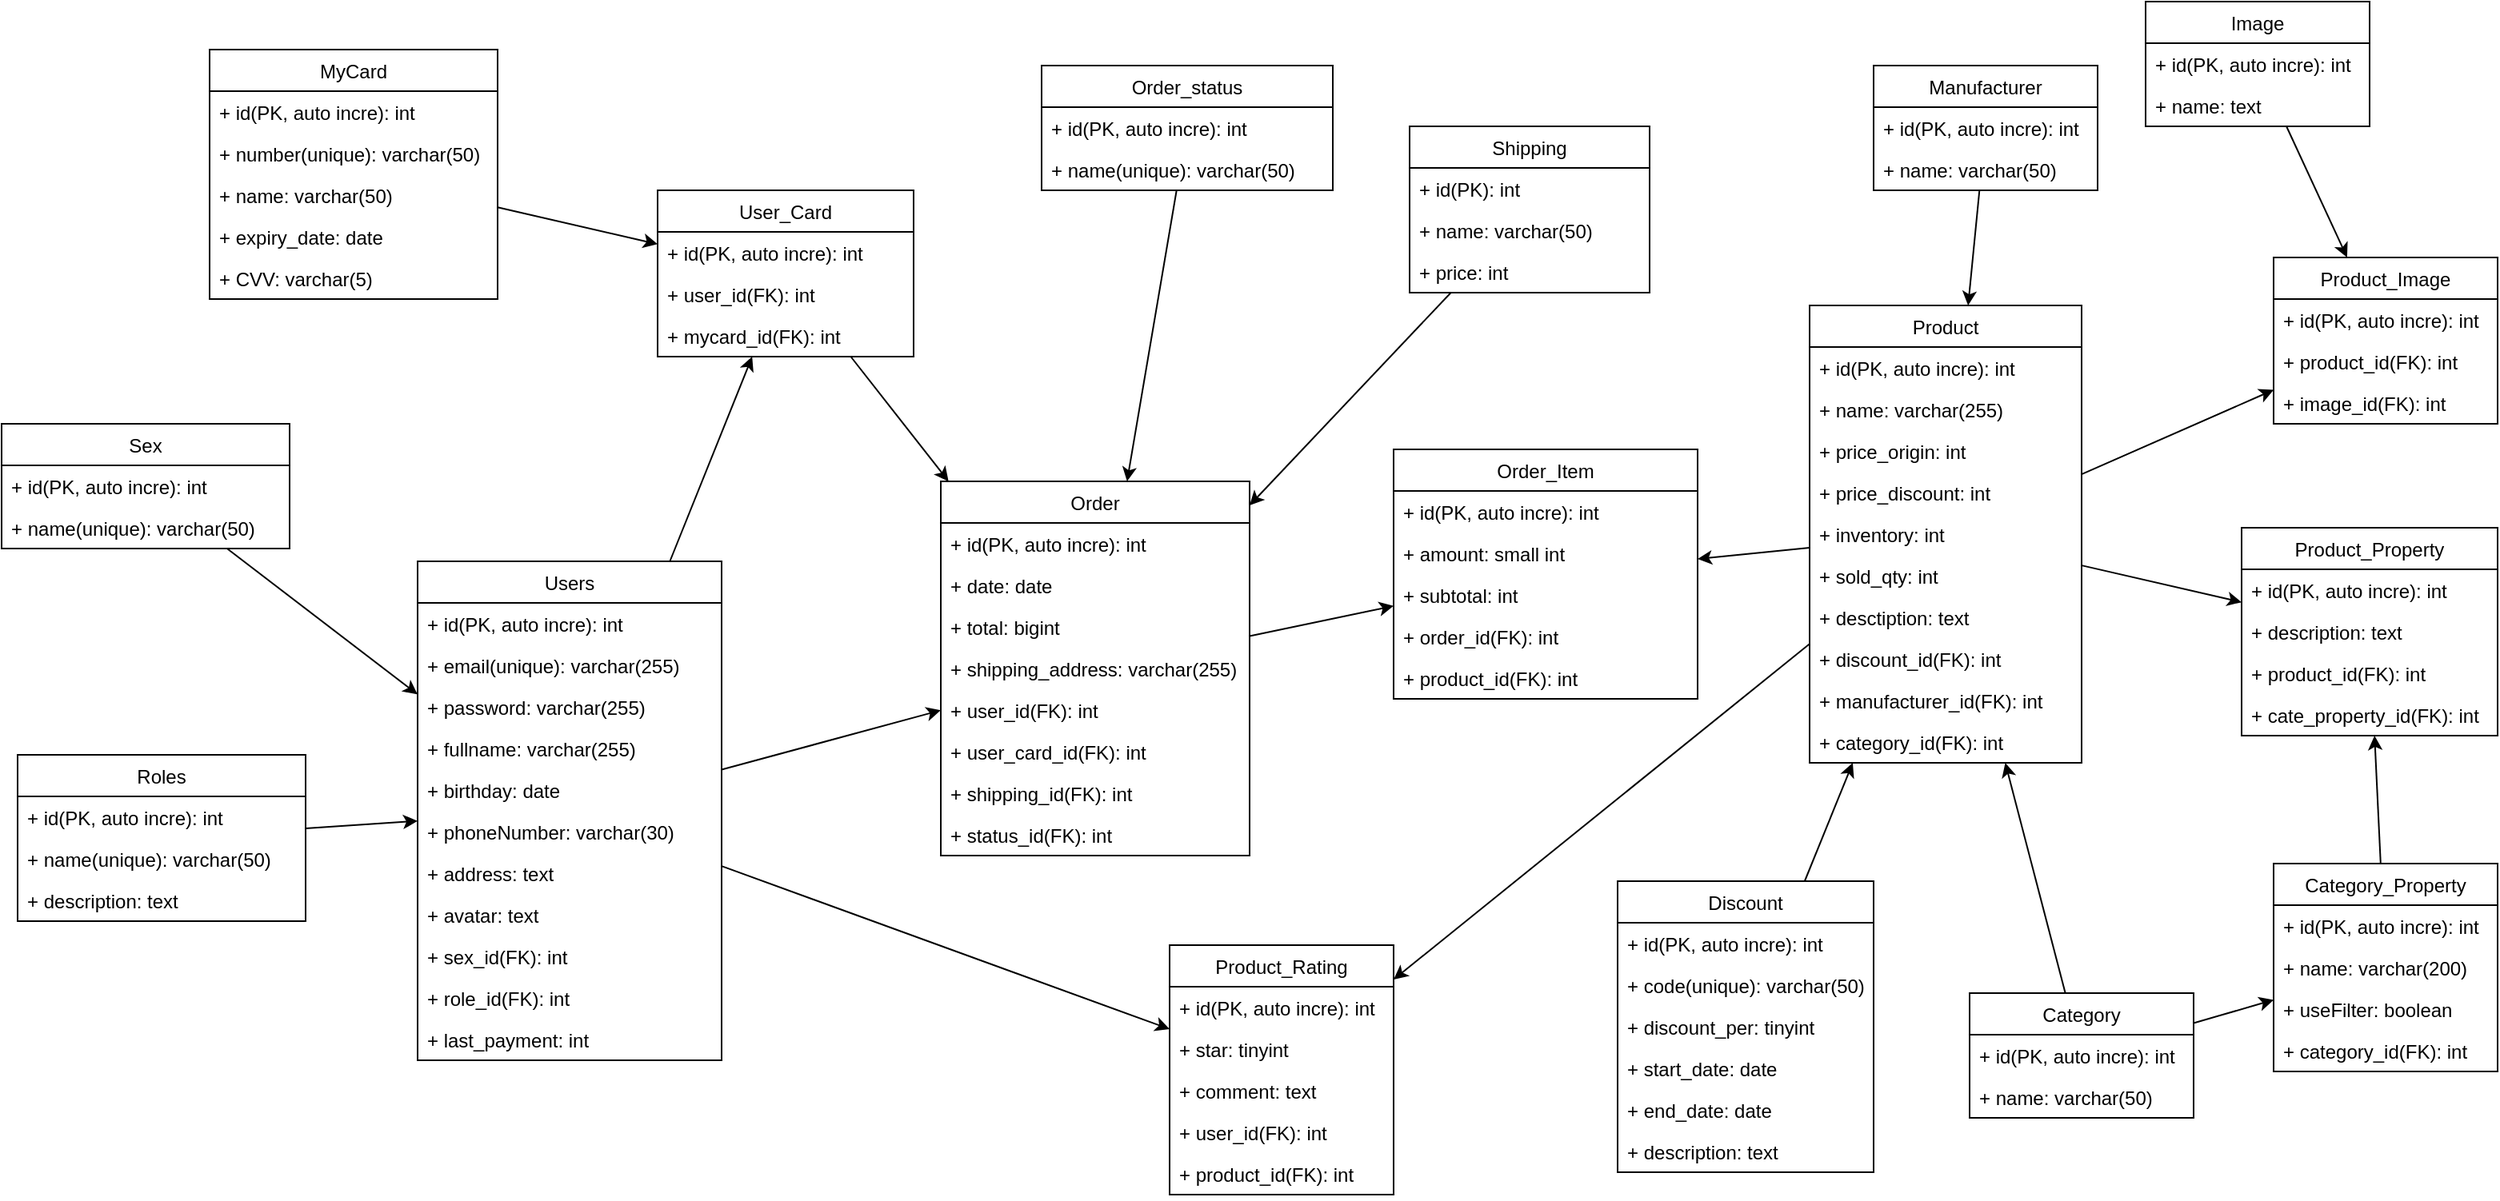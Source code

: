 <mxfile version="20.3.0" type="device"><diagram id="pCCXOSY00g3fwWu3y9kj" name="Page-1"><mxGraphModel dx="1278" dy="641" grid="0" gridSize="10" guides="1" tooltips="1" connect="1" arrows="1" fold="1" page="1" pageScale="1" pageWidth="1654" pageHeight="1169" math="0" shadow="0"><root><mxCell id="0"/><mxCell id="1" parent="0"/><mxCell id="ByuE5IIOljSIj743Fonj-1" value="Users" style="swimlane;fontStyle=0;childLayout=stackLayout;horizontal=1;startSize=26;fillColor=none;horizontalStack=0;resizeParent=1;resizeParentMax=0;resizeLast=0;collapsible=1;marginBottom=0;" parent="1" vertex="1"><mxGeometry x="320" y="360" width="190" height="312" as="geometry"/></mxCell><mxCell id="ByuE5IIOljSIj743Fonj-2" value="+ id(PK, auto incre): int" style="text;strokeColor=none;fillColor=none;align=left;verticalAlign=top;spacingLeft=4;spacingRight=4;overflow=hidden;rotatable=0;points=[[0,0.5],[1,0.5]];portConstraint=eastwest;" parent="ByuE5IIOljSIj743Fonj-1" vertex="1"><mxGeometry y="26" width="190" height="26" as="geometry"/></mxCell><mxCell id="ByuE5IIOljSIj743Fonj-3" value="+ email(unique): varchar(255)" style="text;strokeColor=none;fillColor=none;align=left;verticalAlign=top;spacingLeft=4;spacingRight=4;overflow=hidden;rotatable=0;points=[[0,0.5],[1,0.5]];portConstraint=eastwest;" parent="ByuE5IIOljSIj743Fonj-1" vertex="1"><mxGeometry y="52" width="190" height="26" as="geometry"/></mxCell><mxCell id="ByuE5IIOljSIj743Fonj-4" value="+ password: varchar(255)" style="text;strokeColor=none;fillColor=none;align=left;verticalAlign=top;spacingLeft=4;spacingRight=4;overflow=hidden;rotatable=0;points=[[0,0.5],[1,0.5]];portConstraint=eastwest;" parent="ByuE5IIOljSIj743Fonj-1" vertex="1"><mxGeometry y="78" width="190" height="26" as="geometry"/></mxCell><mxCell id="ByuE5IIOljSIj743Fonj-5" value="+ fullname: varchar(255)" style="text;strokeColor=none;fillColor=none;align=left;verticalAlign=top;spacingLeft=4;spacingRight=4;overflow=hidden;rotatable=0;points=[[0,0.5],[1,0.5]];portConstraint=eastwest;" parent="ByuE5IIOljSIj743Fonj-1" vertex="1"><mxGeometry y="104" width="190" height="26" as="geometry"/></mxCell><mxCell id="ByuE5IIOljSIj743Fonj-9" value="+ birthday: date" style="text;strokeColor=none;fillColor=none;align=left;verticalAlign=top;spacingLeft=4;spacingRight=4;overflow=hidden;rotatable=0;points=[[0,0.5],[1,0.5]];portConstraint=eastwest;" parent="ByuE5IIOljSIj743Fonj-1" vertex="1"><mxGeometry y="130" width="190" height="26" as="geometry"/></mxCell><mxCell id="ByuE5IIOljSIj743Fonj-6" value="+ phoneNumber: varchar(30)" style="text;strokeColor=none;fillColor=none;align=left;verticalAlign=top;spacingLeft=4;spacingRight=4;overflow=hidden;rotatable=0;points=[[0,0.5],[1,0.5]];portConstraint=eastwest;" parent="ByuE5IIOljSIj743Fonj-1" vertex="1"><mxGeometry y="156" width="190" height="26" as="geometry"/></mxCell><mxCell id="ByuE5IIOljSIj743Fonj-21" value="+ address: text" style="text;strokeColor=none;fillColor=none;align=left;verticalAlign=top;spacingLeft=4;spacingRight=4;overflow=hidden;rotatable=0;points=[[0,0.5],[1,0.5]];portConstraint=eastwest;" parent="ByuE5IIOljSIj743Fonj-1" vertex="1"><mxGeometry y="182" width="190" height="26" as="geometry"/></mxCell><mxCell id="WHbIZeG-tZngDObk2_3S-6" value="+ avatar: text" style="text;strokeColor=none;fillColor=none;align=left;verticalAlign=top;spacingLeft=4;spacingRight=4;overflow=hidden;rotatable=0;points=[[0,0.5],[1,0.5]];portConstraint=eastwest;" parent="ByuE5IIOljSIj743Fonj-1" vertex="1"><mxGeometry y="208" width="190" height="26" as="geometry"/></mxCell><mxCell id="ByuE5IIOljSIj743Fonj-7" value="+ sex_id(FK): int " style="text;strokeColor=none;fillColor=none;align=left;verticalAlign=top;spacingLeft=4;spacingRight=4;overflow=hidden;rotatable=0;points=[[0,0.5],[1,0.5]];portConstraint=eastwest;" parent="ByuE5IIOljSIj743Fonj-1" vertex="1"><mxGeometry y="234" width="190" height="26" as="geometry"/></mxCell><mxCell id="ByuE5IIOljSIj743Fonj-42" value="+ role_id(FK): int " style="text;strokeColor=none;fillColor=none;align=left;verticalAlign=top;spacingLeft=4;spacingRight=4;overflow=hidden;rotatable=0;points=[[0,0.5],[1,0.5]];portConstraint=eastwest;" parent="ByuE5IIOljSIj743Fonj-1" vertex="1"><mxGeometry y="260" width="190" height="26" as="geometry"/></mxCell><mxCell id="WHbIZeG-tZngDObk2_3S-40" value="+ last_payment: int " style="text;strokeColor=none;fillColor=none;align=left;verticalAlign=top;spacingLeft=4;spacingRight=4;overflow=hidden;rotatable=0;points=[[0,0.5],[1,0.5]];portConstraint=eastwest;" parent="ByuE5IIOljSIj743Fonj-1" vertex="1"><mxGeometry y="286" width="190" height="26" as="geometry"/></mxCell><mxCell id="ByuE5IIOljSIj743Fonj-10" value="Sex" style="swimlane;fontStyle=0;childLayout=stackLayout;horizontal=1;startSize=26;fillColor=none;horizontalStack=0;resizeParent=1;resizeParentMax=0;resizeLast=0;collapsible=1;marginBottom=0;" parent="1" vertex="1"><mxGeometry x="60" y="274" width="180" height="78" as="geometry"/></mxCell><mxCell id="ByuE5IIOljSIj743Fonj-11" value="+ id(PK, auto incre): int" style="text;strokeColor=none;fillColor=none;align=left;verticalAlign=top;spacingLeft=4;spacingRight=4;overflow=hidden;rotatable=0;points=[[0,0.5],[1,0.5]];portConstraint=eastwest;" parent="ByuE5IIOljSIj743Fonj-10" vertex="1"><mxGeometry y="26" width="180" height="26" as="geometry"/></mxCell><mxCell id="ByuE5IIOljSIj743Fonj-12" value="+ name(unique): varchar(50)" style="text;strokeColor=none;fillColor=none;align=left;verticalAlign=top;spacingLeft=4;spacingRight=4;overflow=hidden;rotatable=0;points=[[0,0.5],[1,0.5]];portConstraint=eastwest;" parent="ByuE5IIOljSIj743Fonj-10" vertex="1"><mxGeometry y="52" width="180" height="26" as="geometry"/></mxCell><mxCell id="ByuE5IIOljSIj743Fonj-27" value="" style="endArrow=classic;html=1;rounded=0;" parent="1" source="ByuE5IIOljSIj743Fonj-10" target="ByuE5IIOljSIj743Fonj-1" edge="1"><mxGeometry width="50" height="50" relative="1" as="geometry"><mxPoint x="621.9" y="95.184" as="sourcePoint"/><mxPoint x="677" y="55.99" as="targetPoint"/></mxGeometry></mxCell><mxCell id="ByuE5IIOljSIj743Fonj-39" value="Roles" style="swimlane;fontStyle=0;childLayout=stackLayout;horizontal=1;startSize=26;fillColor=none;horizontalStack=0;resizeParent=1;resizeParentMax=0;resizeLast=0;collapsible=1;marginBottom=0;" parent="1" vertex="1"><mxGeometry x="70" y="481" width="180" height="104" as="geometry"/></mxCell><mxCell id="ByuE5IIOljSIj743Fonj-40" value="+ id(PK, auto incre): int" style="text;strokeColor=none;fillColor=none;align=left;verticalAlign=top;spacingLeft=4;spacingRight=4;overflow=hidden;rotatable=0;points=[[0,0.5],[1,0.5]];portConstraint=eastwest;" parent="ByuE5IIOljSIj743Fonj-39" vertex="1"><mxGeometry y="26" width="180" height="26" as="geometry"/></mxCell><mxCell id="ByuE5IIOljSIj743Fonj-41" value="+ name(unique): varchar(50)" style="text;strokeColor=none;fillColor=none;align=left;verticalAlign=top;spacingLeft=4;spacingRight=4;overflow=hidden;rotatable=0;points=[[0,0.5],[1,0.5]];portConstraint=eastwest;" parent="ByuE5IIOljSIj743Fonj-39" vertex="1"><mxGeometry y="52" width="180" height="26" as="geometry"/></mxCell><mxCell id="ByuE5IIOljSIj743Fonj-44" value="+ description: text" style="text;strokeColor=none;fillColor=none;align=left;verticalAlign=top;spacingLeft=4;spacingRight=4;overflow=hidden;rotatable=0;points=[[0,0.5],[1,0.5]];portConstraint=eastwest;" parent="ByuE5IIOljSIj743Fonj-39" vertex="1"><mxGeometry y="78" width="180" height="26" as="geometry"/></mxCell><mxCell id="ByuE5IIOljSIj743Fonj-43" value="" style="endArrow=classic;html=1;rounded=0;" parent="1" source="ByuE5IIOljSIj743Fonj-39" target="ByuE5IIOljSIj743Fonj-1" edge="1"><mxGeometry width="50" height="50" relative="1" as="geometry"><mxPoint x="202.34" y="31.7" as="sourcePoint"/><mxPoint x="248.48" y="98.018" as="targetPoint"/></mxGeometry></mxCell><mxCell id="ByuE5IIOljSIj743Fonj-45" value="Product" style="swimlane;fontStyle=0;childLayout=stackLayout;horizontal=1;startSize=26;fillColor=none;horizontalStack=0;resizeParent=1;resizeParentMax=0;resizeLast=0;collapsible=1;marginBottom=0;" parent="1" vertex="1"><mxGeometry x="1190" y="200" width="170" height="286" as="geometry"/></mxCell><mxCell id="ByuE5IIOljSIj743Fonj-46" value="+ id(PK, auto incre): int" style="text;strokeColor=none;fillColor=none;align=left;verticalAlign=top;spacingLeft=4;spacingRight=4;overflow=hidden;rotatable=0;points=[[0,0.5],[1,0.5]];portConstraint=eastwest;" parent="ByuE5IIOljSIj743Fonj-45" vertex="1"><mxGeometry y="26" width="170" height="26" as="geometry"/></mxCell><mxCell id="ByuE5IIOljSIj743Fonj-48" value="+ name: varchar(255)" style="text;strokeColor=none;fillColor=none;align=left;verticalAlign=top;spacingLeft=4;spacingRight=4;overflow=hidden;rotatable=0;points=[[0,0.5],[1,0.5]];portConstraint=eastwest;" parent="ByuE5IIOljSIj743Fonj-45" vertex="1"><mxGeometry y="52" width="170" height="26" as="geometry"/></mxCell><mxCell id="ByuE5IIOljSIj743Fonj-52" value="+ price_origin: int" style="text;strokeColor=none;fillColor=none;align=left;verticalAlign=top;spacingLeft=4;spacingRight=4;overflow=hidden;rotatable=0;points=[[0,0.5],[1,0.5]];portConstraint=eastwest;" parent="ByuE5IIOljSIj743Fonj-45" vertex="1"><mxGeometry y="78" width="170" height="26" as="geometry"/></mxCell><mxCell id="WHbIZeG-tZngDObk2_3S-39" value="+ price_discount: int" style="text;strokeColor=none;fillColor=none;align=left;verticalAlign=top;spacingLeft=4;spacingRight=4;overflow=hidden;rotatable=0;points=[[0,0.5],[1,0.5]];portConstraint=eastwest;" parent="ByuE5IIOljSIj743Fonj-45" vertex="1"><mxGeometry y="104" width="170" height="26" as="geometry"/></mxCell><mxCell id="ByuE5IIOljSIj743Fonj-94" value="+ inventory: int" style="text;strokeColor=none;fillColor=none;align=left;verticalAlign=top;spacingLeft=4;spacingRight=4;overflow=hidden;rotatable=0;points=[[0,0.5],[1,0.5]];portConstraint=eastwest;" parent="ByuE5IIOljSIj743Fonj-45" vertex="1"><mxGeometry y="130" width="170" height="26" as="geometry"/></mxCell><mxCell id="uLathXWh0T-gcdPRuInu-1" value="+ sold_qty: int" style="text;strokeColor=none;fillColor=none;align=left;verticalAlign=top;spacingLeft=4;spacingRight=4;overflow=hidden;rotatable=0;points=[[0,0.5],[1,0.5]];portConstraint=eastwest;" parent="ByuE5IIOljSIj743Fonj-45" vertex="1"><mxGeometry y="156" width="170" height="26" as="geometry"/></mxCell><mxCell id="ByuE5IIOljSIj743Fonj-51" value="+ desctiption: text" style="text;strokeColor=none;fillColor=none;align=left;verticalAlign=top;spacingLeft=4;spacingRight=4;overflow=hidden;rotatable=0;points=[[0,0.5],[1,0.5]];portConstraint=eastwest;" parent="ByuE5IIOljSIj743Fonj-45" vertex="1"><mxGeometry y="182" width="170" height="26" as="geometry"/></mxCell><mxCell id="ByuE5IIOljSIj743Fonj-131" value="+ discount_id(FK): int" style="text;strokeColor=none;fillColor=none;align=left;verticalAlign=top;spacingLeft=4;spacingRight=4;overflow=hidden;rotatable=0;points=[[0,0.5],[1,0.5]];portConstraint=eastwest;" parent="ByuE5IIOljSIj743Fonj-45" vertex="1"><mxGeometry y="208" width="170" height="26" as="geometry"/></mxCell><mxCell id="ByuE5IIOljSIj743Fonj-53" value="+ manufacturer_id(FK): int" style="text;strokeColor=none;fillColor=none;align=left;verticalAlign=top;spacingLeft=4;spacingRight=4;overflow=hidden;rotatable=0;points=[[0,0.5],[1,0.5]];portConstraint=eastwest;" parent="ByuE5IIOljSIj743Fonj-45" vertex="1"><mxGeometry y="234" width="170" height="26" as="geometry"/></mxCell><mxCell id="ByuE5IIOljSIj743Fonj-73" value="+ category_id(FK): int" style="text;strokeColor=none;fillColor=none;align=left;verticalAlign=top;spacingLeft=4;spacingRight=4;overflow=hidden;rotatable=0;points=[[0,0.5],[1,0.5]];portConstraint=eastwest;" parent="ByuE5IIOljSIj743Fonj-45" vertex="1"><mxGeometry y="260" width="170" height="26" as="geometry"/></mxCell><mxCell id="ByuE5IIOljSIj743Fonj-55" value="Manufacturer" style="swimlane;fontStyle=0;childLayout=stackLayout;horizontal=1;startSize=26;fillColor=none;horizontalStack=0;resizeParent=1;resizeParentMax=0;resizeLast=0;collapsible=1;marginBottom=0;" parent="1" vertex="1"><mxGeometry x="1230" y="50" width="140" height="78" as="geometry"/></mxCell><mxCell id="ByuE5IIOljSIj743Fonj-56" value="+ id(PK, auto incre): int" style="text;strokeColor=none;fillColor=none;align=left;verticalAlign=top;spacingLeft=4;spacingRight=4;overflow=hidden;rotatable=0;points=[[0,0.5],[1,0.5]];portConstraint=eastwest;" parent="ByuE5IIOljSIj743Fonj-55" vertex="1"><mxGeometry y="26" width="140" height="26" as="geometry"/></mxCell><mxCell id="ByuE5IIOljSIj743Fonj-57" value="+ name: varchar(50)" style="text;strokeColor=none;fillColor=none;align=left;verticalAlign=top;spacingLeft=4;spacingRight=4;overflow=hidden;rotatable=0;points=[[0,0.5],[1,0.5]];portConstraint=eastwest;" parent="ByuE5IIOljSIj743Fonj-55" vertex="1"><mxGeometry y="52" width="140" height="26" as="geometry"/></mxCell><mxCell id="ByuE5IIOljSIj743Fonj-61" value="" style="endArrow=classic;html=1;rounded=0;" parent="1" source="ByuE5IIOljSIj743Fonj-55" target="ByuE5IIOljSIj743Fonj-45" edge="1"><mxGeometry width="50" height="50" relative="1" as="geometry"><mxPoint x="201.62" y="148.616" as="sourcePoint"/><mxPoint x="250" y="164.942" as="targetPoint"/></mxGeometry></mxCell><mxCell id="ByuE5IIOljSIj743Fonj-62" value="Image" style="swimlane;fontStyle=0;childLayout=stackLayout;horizontal=1;startSize=26;fillColor=none;horizontalStack=0;resizeParent=1;resizeParentMax=0;resizeLast=0;collapsible=1;marginBottom=0;" parent="1" vertex="1"><mxGeometry x="1400" y="10" width="140" height="78" as="geometry"/></mxCell><mxCell id="ByuE5IIOljSIj743Fonj-63" value="+ id(PK, auto incre): int" style="text;strokeColor=none;fillColor=none;align=left;verticalAlign=top;spacingLeft=4;spacingRight=4;overflow=hidden;rotatable=0;points=[[0,0.5],[1,0.5]];portConstraint=eastwest;" parent="ByuE5IIOljSIj743Fonj-62" vertex="1"><mxGeometry y="26" width="140" height="26" as="geometry"/></mxCell><mxCell id="ByuE5IIOljSIj743Fonj-64" value="+ name: text" style="text;strokeColor=none;fillColor=none;align=left;verticalAlign=top;spacingLeft=4;spacingRight=4;overflow=hidden;rotatable=0;points=[[0,0.5],[1,0.5]];portConstraint=eastwest;" parent="ByuE5IIOljSIj743Fonj-62" vertex="1"><mxGeometry y="52" width="140" height="26" as="geometry"/></mxCell><mxCell id="ByuE5IIOljSIj743Fonj-65" value="Product_Image" style="swimlane;fontStyle=0;childLayout=stackLayout;horizontal=1;startSize=26;fillColor=none;horizontalStack=0;resizeParent=1;resizeParentMax=0;resizeLast=0;collapsible=1;marginBottom=0;" parent="1" vertex="1"><mxGeometry x="1480" y="170" width="140" height="104" as="geometry"/></mxCell><mxCell id="ByuE5IIOljSIj743Fonj-66" value="+ id(PK, auto incre): int" style="text;strokeColor=none;fillColor=none;align=left;verticalAlign=top;spacingLeft=4;spacingRight=4;overflow=hidden;rotatable=0;points=[[0,0.5],[1,0.5]];portConstraint=eastwest;" parent="ByuE5IIOljSIj743Fonj-65" vertex="1"><mxGeometry y="26" width="140" height="26" as="geometry"/></mxCell><mxCell id="ByuE5IIOljSIj743Fonj-67" value="+ product_id(FK): int" style="text;strokeColor=none;fillColor=none;align=left;verticalAlign=top;spacingLeft=4;spacingRight=4;overflow=hidden;rotatable=0;points=[[0,0.5],[1,0.5]];portConstraint=eastwest;" parent="ByuE5IIOljSIj743Fonj-65" vertex="1"><mxGeometry y="52" width="140" height="26" as="geometry"/></mxCell><mxCell id="ByuE5IIOljSIj743Fonj-72" value="+ image_id(FK): int" style="text;strokeColor=none;fillColor=none;align=left;verticalAlign=top;spacingLeft=4;spacingRight=4;overflow=hidden;rotatable=0;points=[[0,0.5],[1,0.5]];portConstraint=eastwest;" parent="ByuE5IIOljSIj743Fonj-65" vertex="1"><mxGeometry y="78" width="140" height="26" as="geometry"/></mxCell><mxCell id="ByuE5IIOljSIj743Fonj-69" value="" style="endArrow=classic;html=1;rounded=0;" parent="1" source="ByuE5IIOljSIj743Fonj-62" target="ByuE5IIOljSIj743Fonj-65" edge="1"><mxGeometry width="50" height="50" relative="1" as="geometry"><mxPoint x="199.32" y="448.658" as="sourcePoint"/><mxPoint x="360.34" y="466.64" as="targetPoint"/></mxGeometry></mxCell><mxCell id="ByuE5IIOljSIj743Fonj-71" value="" style="endArrow=classic;html=1;rounded=0;" parent="1" source="ByuE5IIOljSIj743Fonj-45" target="ByuE5IIOljSIj743Fonj-65" edge="1"><mxGeometry width="50" height="50" relative="1" as="geometry"><mxPoint x="132.38" y="556.24" as="sourcePoint"/><mxPoint x="186.92" y="591.778" as="targetPoint"/></mxGeometry></mxCell><mxCell id="ByuE5IIOljSIj743Fonj-74" value="Category" style="swimlane;fontStyle=0;childLayout=stackLayout;horizontal=1;startSize=26;fillColor=none;horizontalStack=0;resizeParent=1;resizeParentMax=0;resizeLast=0;collapsible=1;marginBottom=0;" parent="1" vertex="1"><mxGeometry x="1290" y="630" width="140" height="78" as="geometry"/></mxCell><mxCell id="ByuE5IIOljSIj743Fonj-75" value="+ id(PK, auto incre): int" style="text;strokeColor=none;fillColor=none;align=left;verticalAlign=top;spacingLeft=4;spacingRight=4;overflow=hidden;rotatable=0;points=[[0,0.5],[1,0.5]];portConstraint=eastwest;" parent="ByuE5IIOljSIj743Fonj-74" vertex="1"><mxGeometry y="26" width="140" height="26" as="geometry"/></mxCell><mxCell id="ByuE5IIOljSIj743Fonj-76" value="+ name: varchar(50)" style="text;strokeColor=none;fillColor=none;align=left;verticalAlign=top;spacingLeft=4;spacingRight=4;overflow=hidden;rotatable=0;points=[[0,0.5],[1,0.5]];portConstraint=eastwest;" parent="ByuE5IIOljSIj743Fonj-74" vertex="1"><mxGeometry y="52" width="140" height="26" as="geometry"/></mxCell><mxCell id="ByuE5IIOljSIj743Fonj-77" value="" style="endArrow=classic;html=1;rounded=0;" parent="1" source="ByuE5IIOljSIj743Fonj-74" target="ByuE5IIOljSIj743Fonj-45" edge="1"><mxGeometry width="50" height="50" relative="1" as="geometry"><mxPoint x="219.32" y="431.658" as="sourcePoint"/><mxPoint x="280.34" y="468.72" as="targetPoint"/></mxGeometry></mxCell><mxCell id="ByuE5IIOljSIj743Fonj-79" value="Category_Property" style="swimlane;fontStyle=0;childLayout=stackLayout;horizontal=1;startSize=26;fillColor=none;horizontalStack=0;resizeParent=1;resizeParentMax=0;resizeLast=0;collapsible=1;marginBottom=0;" parent="1" vertex="1"><mxGeometry x="1480" y="549" width="140" height="130" as="geometry"/></mxCell><mxCell id="ByuE5IIOljSIj743Fonj-80" value="+ id(PK, auto incre): int" style="text;strokeColor=none;fillColor=none;align=left;verticalAlign=top;spacingLeft=4;spacingRight=4;overflow=hidden;rotatable=0;points=[[0,0.5],[1,0.5]];portConstraint=eastwest;" parent="ByuE5IIOljSIj743Fonj-79" vertex="1"><mxGeometry y="26" width="140" height="26" as="geometry"/></mxCell><mxCell id="ByuE5IIOljSIj743Fonj-82" value="+ name: varchar(200)" style="text;strokeColor=none;fillColor=none;align=left;verticalAlign=top;spacingLeft=4;spacingRight=4;overflow=hidden;rotatable=0;points=[[0,0.5],[1,0.5]];portConstraint=eastwest;" parent="ByuE5IIOljSIj743Fonj-79" vertex="1"><mxGeometry y="52" width="140" height="26" as="geometry"/></mxCell><mxCell id="CYwXo_G_2ZOGfeNYLSr1-1" value="+ useFilter: boolean" style="text;strokeColor=none;fillColor=none;align=left;verticalAlign=top;spacingLeft=4;spacingRight=4;overflow=hidden;rotatable=0;points=[[0,0.5],[1,0.5]];portConstraint=eastwest;" parent="ByuE5IIOljSIj743Fonj-79" vertex="1"><mxGeometry y="78" width="140" height="26" as="geometry"/></mxCell><mxCell id="ByuE5IIOljSIj743Fonj-81" value="+ category_id(FK): int" style="text;strokeColor=none;fillColor=none;align=left;verticalAlign=top;spacingLeft=4;spacingRight=4;overflow=hidden;rotatable=0;points=[[0,0.5],[1,0.5]];portConstraint=eastwest;" parent="ByuE5IIOljSIj743Fonj-79" vertex="1"><mxGeometry y="104" width="140" height="26" as="geometry"/></mxCell><mxCell id="ByuE5IIOljSIj743Fonj-84" value="" style="endArrow=classic;html=1;rounded=0;" parent="1" source="ByuE5IIOljSIj743Fonj-74" target="ByuE5IIOljSIj743Fonj-79" edge="1"><mxGeometry width="50" height="50" relative="1" as="geometry"><mxPoint x="538.489" y="736" as="sourcePoint"/><mxPoint x="440" y="630.795" as="targetPoint"/></mxGeometry></mxCell><mxCell id="ByuE5IIOljSIj743Fonj-85" value="Product_Property" style="swimlane;fontStyle=0;childLayout=stackLayout;horizontal=1;startSize=26;fillColor=none;horizontalStack=0;resizeParent=1;resizeParentMax=0;resizeLast=0;collapsible=1;marginBottom=0;" parent="1" vertex="1"><mxGeometry x="1460" y="339" width="160" height="130" as="geometry"/></mxCell><mxCell id="ByuE5IIOljSIj743Fonj-86" value="+ id(PK, auto incre): int" style="text;strokeColor=none;fillColor=none;align=left;verticalAlign=top;spacingLeft=4;spacingRight=4;overflow=hidden;rotatable=0;points=[[0,0.5],[1,0.5]];portConstraint=eastwest;" parent="ByuE5IIOljSIj743Fonj-85" vertex="1"><mxGeometry y="26" width="160" height="26" as="geometry"/></mxCell><mxCell id="ByuE5IIOljSIj743Fonj-89" value="+ description: text" style="text;strokeColor=none;fillColor=none;align=left;verticalAlign=top;spacingLeft=4;spacingRight=4;overflow=hidden;rotatable=0;points=[[0,0.5],[1,0.5]];portConstraint=eastwest;" parent="ByuE5IIOljSIj743Fonj-85" vertex="1"><mxGeometry y="52" width="160" height="26" as="geometry"/></mxCell><mxCell id="ByuE5IIOljSIj743Fonj-87" value="+ product_id(FK): int" style="text;strokeColor=none;fillColor=none;align=left;verticalAlign=top;spacingLeft=4;spacingRight=4;overflow=hidden;rotatable=0;points=[[0,0.5],[1,0.5]];portConstraint=eastwest;" parent="ByuE5IIOljSIj743Fonj-85" vertex="1"><mxGeometry y="78" width="160" height="26" as="geometry"/></mxCell><mxCell id="ByuE5IIOljSIj743Fonj-90" value="+ cate_property_id(FK): int" style="text;strokeColor=none;fillColor=none;align=left;verticalAlign=top;spacingLeft=4;spacingRight=4;overflow=hidden;rotatable=0;points=[[0,0.5],[1,0.5]];portConstraint=eastwest;" parent="ByuE5IIOljSIj743Fonj-85" vertex="1"><mxGeometry y="104" width="160" height="26" as="geometry"/></mxCell><mxCell id="ByuE5IIOljSIj743Fonj-92" value="" style="endArrow=classic;html=1;rounded=0;" parent="1" source="ByuE5IIOljSIj743Fonj-45" target="ByuE5IIOljSIj743Fonj-85" edge="1"><mxGeometry width="50" height="50" relative="1" as="geometry"><mxPoint x="558.489" y="610" as="sourcePoint"/><mxPoint x="460.0" y="504.795" as="targetPoint"/></mxGeometry></mxCell><mxCell id="ByuE5IIOljSIj743Fonj-93" value="" style="endArrow=classic;html=1;rounded=0;" parent="1" source="ByuE5IIOljSIj743Fonj-79" target="ByuE5IIOljSIj743Fonj-85" edge="1"><mxGeometry width="50" height="50" relative="1" as="geometry"><mxPoint x="660" y="742.574" as="sourcePoint"/><mxPoint x="760" y="704.426" as="targetPoint"/></mxGeometry></mxCell><mxCell id="ByuE5IIOljSIj743Fonj-95" value="Order_Item" style="swimlane;fontStyle=0;childLayout=stackLayout;horizontal=1;startSize=26;fillColor=none;horizontalStack=0;resizeParent=1;resizeParentMax=0;resizeLast=0;collapsible=1;marginBottom=0;" parent="1" vertex="1"><mxGeometry x="930" y="290" width="190" height="156" as="geometry"/></mxCell><mxCell id="ByuE5IIOljSIj743Fonj-96" value="+ id(PK, auto incre): int" style="text;strokeColor=none;fillColor=none;align=left;verticalAlign=top;spacingLeft=4;spacingRight=4;overflow=hidden;rotatable=0;points=[[0,0.5],[1,0.5]];portConstraint=eastwest;" parent="ByuE5IIOljSIj743Fonj-95" vertex="1"><mxGeometry y="26" width="190" height="26" as="geometry"/></mxCell><mxCell id="ByuE5IIOljSIj743Fonj-98" value="+ amount: small int" style="text;strokeColor=none;fillColor=none;align=left;verticalAlign=top;spacingLeft=4;spacingRight=4;overflow=hidden;rotatable=0;points=[[0,0.5],[1,0.5]];portConstraint=eastwest;" parent="ByuE5IIOljSIj743Fonj-95" vertex="1"><mxGeometry y="52" width="190" height="26" as="geometry"/></mxCell><mxCell id="ByuE5IIOljSIj743Fonj-143" value="+ subtotal: int" style="text;strokeColor=none;fillColor=none;align=left;verticalAlign=top;spacingLeft=4;spacingRight=4;overflow=hidden;rotatable=0;points=[[0,0.5],[1,0.5]];portConstraint=eastwest;" parent="ByuE5IIOljSIj743Fonj-95" vertex="1"><mxGeometry y="78" width="190" height="26" as="geometry"/></mxCell><mxCell id="ByuE5IIOljSIj743Fonj-118" value="+ order_id(FK): int" style="text;strokeColor=none;fillColor=none;align=left;verticalAlign=top;spacingLeft=4;spacingRight=4;overflow=hidden;rotatable=0;points=[[0,0.5],[1,0.5]];portConstraint=eastwest;" parent="ByuE5IIOljSIj743Fonj-95" vertex="1"><mxGeometry y="104" width="190" height="26" as="geometry"/></mxCell><mxCell id="ByuE5IIOljSIj743Fonj-97" value="+ product_id(FK): int" style="text;strokeColor=none;fillColor=none;align=left;verticalAlign=top;spacingLeft=4;spacingRight=4;overflow=hidden;rotatable=0;points=[[0,0.5],[1,0.5]];portConstraint=eastwest;" parent="ByuE5IIOljSIj743Fonj-95" vertex="1"><mxGeometry y="130" width="190" height="26" as="geometry"/></mxCell><mxCell id="ByuE5IIOljSIj743Fonj-100" value="Order" style="swimlane;fontStyle=0;childLayout=stackLayout;horizontal=1;startSize=26;fillColor=none;horizontalStack=0;resizeParent=1;resizeParentMax=0;resizeLast=0;collapsible=1;marginBottom=0;" parent="1" vertex="1"><mxGeometry x="647" y="310" width="193" height="234" as="geometry"/></mxCell><mxCell id="ByuE5IIOljSIj743Fonj-101" value="+ id(PK, auto incre): int" style="text;strokeColor=none;fillColor=none;align=left;verticalAlign=top;spacingLeft=4;spacingRight=4;overflow=hidden;rotatable=0;points=[[0,0.5],[1,0.5]];portConstraint=eastwest;" parent="ByuE5IIOljSIj743Fonj-100" vertex="1"><mxGeometry y="26" width="193" height="26" as="geometry"/></mxCell><mxCell id="ByuE5IIOljSIj743Fonj-103" value="+ date: date" style="text;strokeColor=none;fillColor=none;align=left;verticalAlign=top;spacingLeft=4;spacingRight=4;overflow=hidden;rotatable=0;points=[[0,0.5],[1,0.5]];portConstraint=eastwest;" parent="ByuE5IIOljSIj743Fonj-100" vertex="1"><mxGeometry y="52" width="193" height="26" as="geometry"/></mxCell><mxCell id="ByuE5IIOljSIj743Fonj-112" value="+ total: bigint" style="text;strokeColor=none;fillColor=none;align=left;verticalAlign=top;spacingLeft=4;spacingRight=4;overflow=hidden;rotatable=0;points=[[0,0.5],[1,0.5]];portConstraint=eastwest;" parent="ByuE5IIOljSIj743Fonj-100" vertex="1"><mxGeometry y="78" width="193" height="26" as="geometry"/></mxCell><mxCell id="ByuE5IIOljSIj743Fonj-145" value="+ shipping_address: varchar(255)" style="text;strokeColor=none;fillColor=none;align=left;verticalAlign=top;spacingLeft=4;spacingRight=4;overflow=hidden;rotatable=0;points=[[0,0.5],[1,0.5]];portConstraint=eastwest;" parent="ByuE5IIOljSIj743Fonj-100" vertex="1"><mxGeometry y="104" width="193" height="26" as="geometry"/></mxCell><mxCell id="ByuE5IIOljSIj743Fonj-102" value="+ user_id(FK): int" style="text;strokeColor=none;fillColor=none;align=left;verticalAlign=top;spacingLeft=4;spacingRight=4;overflow=hidden;rotatable=0;points=[[0,0.5],[1,0.5]];portConstraint=eastwest;" parent="ByuE5IIOljSIj743Fonj-100" vertex="1"><mxGeometry y="130" width="193" height="26" as="geometry"/></mxCell><mxCell id="ByuE5IIOljSIj743Fonj-113" value="+ user_card_id(FK): int" style="text;strokeColor=none;fillColor=none;align=left;verticalAlign=top;spacingLeft=4;spacingRight=4;overflow=hidden;rotatable=0;points=[[0,0.5],[1,0.5]];portConstraint=eastwest;" parent="ByuE5IIOljSIj743Fonj-100" vertex="1"><mxGeometry y="156" width="193" height="26" as="geometry"/></mxCell><mxCell id="ByuE5IIOljSIj743Fonj-99" value="+ shipping_id(FK): int" style="text;strokeColor=none;fillColor=none;align=left;verticalAlign=top;spacingLeft=4;spacingRight=4;overflow=hidden;rotatable=0;points=[[0,0.5],[1,0.5]];portConstraint=eastwest;" parent="ByuE5IIOljSIj743Fonj-100" vertex="1"><mxGeometry y="182" width="193" height="26" as="geometry"/></mxCell><mxCell id="ByuE5IIOljSIj743Fonj-115" value="+ status_id(FK): int" style="text;strokeColor=none;fillColor=none;align=left;verticalAlign=top;spacingLeft=4;spacingRight=4;overflow=hidden;rotatable=0;points=[[0,0.5],[1,0.5]];portConstraint=eastwest;" parent="ByuE5IIOljSIj743Fonj-100" vertex="1"><mxGeometry y="208" width="193" height="26" as="geometry"/></mxCell><mxCell id="ByuE5IIOljSIj743Fonj-105" value="" style="endArrow=classic;html=1;rounded=0;" parent="1" source="ByuE5IIOljSIj743Fonj-1" target="ByuE5IIOljSIj743Fonj-100" edge="1"><mxGeometry width="50" height="50" relative="1" as="geometry"><mxPoint x="440" y="169.472" as="sourcePoint"/><mxPoint x="490" y="154.984" as="targetPoint"/></mxGeometry></mxCell><mxCell id="ByuE5IIOljSIj743Fonj-106" value="Order_status" style="swimlane;fontStyle=0;childLayout=stackLayout;horizontal=1;startSize=26;fillColor=none;horizontalStack=0;resizeParent=1;resizeParentMax=0;resizeLast=0;collapsible=1;marginBottom=0;" parent="1" vertex="1"><mxGeometry x="710" y="50" width="182" height="78" as="geometry"/></mxCell><mxCell id="ByuE5IIOljSIj743Fonj-107" value="+ id(PK, auto incre): int" style="text;strokeColor=none;fillColor=none;align=left;verticalAlign=top;spacingLeft=4;spacingRight=4;overflow=hidden;rotatable=0;points=[[0,0.5],[1,0.5]];portConstraint=eastwest;" parent="ByuE5IIOljSIj743Fonj-106" vertex="1"><mxGeometry y="26" width="182" height="26" as="geometry"/></mxCell><mxCell id="ByuE5IIOljSIj743Fonj-108" value="+ name(unique): varchar(50)" style="text;strokeColor=none;fillColor=none;align=left;verticalAlign=top;spacingLeft=4;spacingRight=4;overflow=hidden;rotatable=0;points=[[0,0.5],[1,0.5]];portConstraint=eastwest;" parent="ByuE5IIOljSIj743Fonj-106" vertex="1"><mxGeometry y="52" width="182" height="26" as="geometry"/></mxCell><mxCell id="ByuE5IIOljSIj743Fonj-111" value="" style="endArrow=classic;html=1;rounded=0;" parent="1" source="ByuE5IIOljSIj743Fonj-106" target="ByuE5IIOljSIj743Fonj-100" edge="1"><mxGeometry width="50" height="50" relative="1" as="geometry"><mxPoint x="677.6" y="151.552" as="sourcePoint"/><mxPoint x="640.6" y="159.82" as="targetPoint"/></mxGeometry></mxCell><mxCell id="ByuE5IIOljSIj743Fonj-116" value="" style="endArrow=classic;html=1;rounded=0;" parent="1" source="ByuE5IIOljSIj743Fonj-45" target="ByuE5IIOljSIj743Fonj-95" edge="1"><mxGeometry width="50" height="50" relative="1" as="geometry"><mxPoint x="440" y="240.764" as="sourcePoint"/><mxPoint x="710" y="365.146" as="targetPoint"/></mxGeometry></mxCell><mxCell id="ByuE5IIOljSIj743Fonj-117" value="" style="endArrow=classic;html=1;rounded=0;" parent="1" source="ByuE5IIOljSIj743Fonj-100" target="ByuE5IIOljSIj743Fonj-95" edge="1"><mxGeometry width="50" height="50" relative="1" as="geometry"><mxPoint x="860" y="350" as="sourcePoint"/><mxPoint x="870" y="394.333" as="targetPoint"/></mxGeometry></mxCell><mxCell id="ByuE5IIOljSIj743Fonj-128" value="" style="endArrow=classic;html=1;rounded=0;" parent="1" source="WHbIZeG-tZngDObk2_3S-31" target="ByuE5IIOljSIj743Fonj-100" edge="1"><mxGeometry width="50" height="50" relative="1" as="geometry"><mxPoint x="604.348" y="50" as="sourcePoint"/><mxPoint x="810" y="290" as="targetPoint"/></mxGeometry></mxCell><mxCell id="ByuE5IIOljSIj743Fonj-134" value="Shipping" style="swimlane;fontStyle=0;childLayout=stackLayout;horizontal=1;startSize=26;fillColor=none;horizontalStack=0;resizeParent=1;resizeParentMax=0;resizeLast=0;collapsible=1;marginBottom=0;" parent="1" vertex="1"><mxGeometry x="940" y="88" width="150" height="104" as="geometry"/></mxCell><mxCell id="ByuE5IIOljSIj743Fonj-135" value="+ id(PK): int" style="text;strokeColor=none;fillColor=none;align=left;verticalAlign=top;spacingLeft=4;spacingRight=4;overflow=hidden;rotatable=0;points=[[0,0.5],[1,0.5]];portConstraint=eastwest;" parent="ByuE5IIOljSIj743Fonj-134" vertex="1"><mxGeometry y="26" width="150" height="26" as="geometry"/></mxCell><mxCell id="ByuE5IIOljSIj743Fonj-136" value="+ name: varchar(50)" style="text;strokeColor=none;fillColor=none;align=left;verticalAlign=top;spacingLeft=4;spacingRight=4;overflow=hidden;rotatable=0;points=[[0,0.5],[1,0.5]];portConstraint=eastwest;" parent="ByuE5IIOljSIj743Fonj-134" vertex="1"><mxGeometry y="52" width="150" height="26" as="geometry"/></mxCell><mxCell id="ByuE5IIOljSIj743Fonj-137" value="+ price: int" style="text;strokeColor=none;fillColor=none;align=left;verticalAlign=top;spacingLeft=4;spacingRight=4;overflow=hidden;rotatable=0;points=[[0,0.5],[1,0.5]];portConstraint=eastwest;" parent="ByuE5IIOljSIj743Fonj-134" vertex="1"><mxGeometry y="78" width="150" height="26" as="geometry"/></mxCell><mxCell id="ByuE5IIOljSIj743Fonj-144" value="" style="endArrow=classic;html=1;rounded=0;" parent="1" source="ByuE5IIOljSIj743Fonj-134" target="ByuE5IIOljSIj743Fonj-100" edge="1"><mxGeometry width="50" height="50" relative="1" as="geometry"><mxPoint x="721.561" y="284.0" as="sourcePoint"/><mxPoint x="880" y="429.661" as="targetPoint"/></mxGeometry></mxCell><mxCell id="ByuE5IIOljSIj743Fonj-155" value="Product_Rating" style="swimlane;fontStyle=0;childLayout=stackLayout;horizontal=1;startSize=26;fillColor=none;horizontalStack=0;resizeParent=1;resizeParentMax=0;resizeLast=0;collapsible=1;marginBottom=0;" parent="1" vertex="1"><mxGeometry x="790" y="600" width="140" height="156" as="geometry"/></mxCell><mxCell id="ByuE5IIOljSIj743Fonj-156" value="+ id(PK, auto incre): int" style="text;strokeColor=none;fillColor=none;align=left;verticalAlign=top;spacingLeft=4;spacingRight=4;overflow=hidden;rotatable=0;points=[[0,0.5],[1,0.5]];portConstraint=eastwest;" parent="ByuE5IIOljSIj743Fonj-155" vertex="1"><mxGeometry y="26" width="140" height="26" as="geometry"/></mxCell><mxCell id="ByuE5IIOljSIj743Fonj-153" value="+ star: tinyint" style="text;strokeColor=none;fillColor=none;align=left;verticalAlign=top;spacingLeft=4;spacingRight=4;overflow=hidden;rotatable=0;points=[[0,0.5],[1,0.5]];portConstraint=eastwest;" parent="ByuE5IIOljSIj743Fonj-155" vertex="1"><mxGeometry y="52" width="140" height="26" as="geometry"/></mxCell><mxCell id="ByuE5IIOljSIj743Fonj-154" value="+ comment: text" style="text;strokeColor=none;fillColor=none;align=left;verticalAlign=top;spacingLeft=4;spacingRight=4;overflow=hidden;rotatable=0;points=[[0,0.5],[1,0.5]];portConstraint=eastwest;" parent="ByuE5IIOljSIj743Fonj-155" vertex="1"><mxGeometry y="78" width="140" height="26" as="geometry"/></mxCell><mxCell id="ByuE5IIOljSIj743Fonj-161" value="+ user_id(FK): int" style="text;strokeColor=none;fillColor=none;align=left;verticalAlign=top;spacingLeft=4;spacingRight=4;overflow=hidden;rotatable=0;points=[[0,0.5],[1,0.5]];portConstraint=eastwest;" parent="ByuE5IIOljSIj743Fonj-155" vertex="1"><mxGeometry y="104" width="140" height="26" as="geometry"/></mxCell><mxCell id="ByuE5IIOljSIj743Fonj-158" value="+ product_id(FK): int" style="text;strokeColor=none;fillColor=none;align=left;verticalAlign=top;spacingLeft=4;spacingRight=4;overflow=hidden;rotatable=0;points=[[0,0.5],[1,0.5]];portConstraint=eastwest;" parent="ByuE5IIOljSIj743Fonj-155" vertex="1"><mxGeometry y="130" width="140" height="26" as="geometry"/></mxCell><mxCell id="ByuE5IIOljSIj743Fonj-160" value="" style="endArrow=classic;html=1;rounded=0;" parent="1" source="ByuE5IIOljSIj743Fonj-45" target="ByuE5IIOljSIj743Fonj-155" edge="1"><mxGeometry width="50" height="50" relative="1" as="geometry"><mxPoint x="1280" y="761.826" as="sourcePoint"/><mxPoint x="1190" y="728.174" as="targetPoint"/></mxGeometry></mxCell><mxCell id="ByuE5IIOljSIj743Fonj-163" value="" style="endArrow=classic;html=1;rounded=0;" parent="1" source="ByuE5IIOljSIj743Fonj-1" target="ByuE5IIOljSIj743Fonj-155" edge="1"><mxGeometry width="50" height="50" relative="1" as="geometry"><mxPoint x="590" y="740" as="sourcePoint"/><mxPoint x="380" y="910" as="targetPoint"/></mxGeometry></mxCell><mxCell id="WHbIZeG-tZngDObk2_3S-1" value="MyCard" style="swimlane;fontStyle=0;childLayout=stackLayout;horizontal=1;startSize=26;fillColor=none;horizontalStack=0;resizeParent=1;resizeParentMax=0;resizeLast=0;collapsible=1;marginBottom=0;" parent="1" vertex="1"><mxGeometry x="190" y="40" width="180" height="156" as="geometry"/></mxCell><mxCell id="WHbIZeG-tZngDObk2_3S-2" value="+ id(PK, auto incre): int" style="text;strokeColor=none;fillColor=none;align=left;verticalAlign=top;spacingLeft=4;spacingRight=4;overflow=hidden;rotatable=0;points=[[0,0.5],[1,0.5]];portConstraint=eastwest;" parent="WHbIZeG-tZngDObk2_3S-1" vertex="1"><mxGeometry y="26" width="180" height="26" as="geometry"/></mxCell><mxCell id="WHbIZeG-tZngDObk2_3S-3" value="+ number(unique): varchar(50)" style="text;strokeColor=none;fillColor=none;align=left;verticalAlign=top;spacingLeft=4;spacingRight=4;overflow=hidden;rotatable=0;points=[[0,0.5],[1,0.5]];portConstraint=eastwest;" parent="WHbIZeG-tZngDObk2_3S-1" vertex="1"><mxGeometry y="52" width="180" height="26" as="geometry"/></mxCell><mxCell id="WHbIZeG-tZngDObk2_3S-16" value="+ name: varchar(50)" style="text;strokeColor=none;fillColor=none;align=left;verticalAlign=top;spacingLeft=4;spacingRight=4;overflow=hidden;rotatable=0;points=[[0,0.5],[1,0.5]];portConstraint=eastwest;" parent="WHbIZeG-tZngDObk2_3S-1" vertex="1"><mxGeometry y="78" width="180" height="26" as="geometry"/></mxCell><mxCell id="WHbIZeG-tZngDObk2_3S-17" value="+ expiry_date: date" style="text;strokeColor=none;fillColor=none;align=left;verticalAlign=top;spacingLeft=4;spacingRight=4;overflow=hidden;rotatable=0;points=[[0,0.5],[1,0.5]];portConstraint=eastwest;" parent="WHbIZeG-tZngDObk2_3S-1" vertex="1"><mxGeometry y="104" width="180" height="26" as="geometry"/></mxCell><mxCell id="gM3sYyIXbbeJ5lE-Z4S6-1" value="+ CVV: varchar(5)" style="text;strokeColor=none;fillColor=none;align=left;verticalAlign=top;spacingLeft=4;spacingRight=4;overflow=hidden;rotatable=0;points=[[0,0.5],[1,0.5]];portConstraint=eastwest;" parent="WHbIZeG-tZngDObk2_3S-1" vertex="1"><mxGeometry y="130" width="180" height="26" as="geometry"/></mxCell><mxCell id="WHbIZeG-tZngDObk2_3S-31" value="User_Card" style="swimlane;fontStyle=0;childLayout=stackLayout;horizontal=1;startSize=26;fillColor=none;horizontalStack=0;resizeParent=1;resizeParentMax=0;resizeLast=0;collapsible=1;marginBottom=0;" parent="1" vertex="1"><mxGeometry x="470" y="128" width="160" height="104" as="geometry"/></mxCell><mxCell id="WHbIZeG-tZngDObk2_3S-32" value="+ id(PK, auto incre): int" style="text;strokeColor=none;fillColor=none;align=left;verticalAlign=top;spacingLeft=4;spacingRight=4;overflow=hidden;rotatable=0;points=[[0,0.5],[1,0.5]];portConstraint=eastwest;" parent="WHbIZeG-tZngDObk2_3S-31" vertex="1"><mxGeometry y="26" width="160" height="26" as="geometry"/></mxCell><mxCell id="WHbIZeG-tZngDObk2_3S-33" value="+ user_id(FK): int" style="text;strokeColor=none;fillColor=none;align=left;verticalAlign=top;spacingLeft=4;spacingRight=4;overflow=hidden;rotatable=0;points=[[0,0.5],[1,0.5]];portConstraint=eastwest;" parent="WHbIZeG-tZngDObk2_3S-31" vertex="1"><mxGeometry y="52" width="160" height="26" as="geometry"/></mxCell><mxCell id="WHbIZeG-tZngDObk2_3S-34" value="+ mycard_id(FK): int" style="text;strokeColor=none;fillColor=none;align=left;verticalAlign=top;spacingLeft=4;spacingRight=4;overflow=hidden;rotatable=0;points=[[0,0.5],[1,0.5]];portConstraint=eastwest;" parent="WHbIZeG-tZngDObk2_3S-31" vertex="1"><mxGeometry y="78" width="160" height="26" as="geometry"/></mxCell><mxCell id="WHbIZeG-tZngDObk2_3S-36" value="" style="endArrow=classic;html=1;rounded=0;" parent="1" source="ByuE5IIOljSIj743Fonj-1" target="WHbIZeG-tZngDObk2_3S-31" edge="1"><mxGeometry width="50" height="50" relative="1" as="geometry"><mxPoint x="398.536" y="486" as="sourcePoint"/><mxPoint x="385.987" y="595" as="targetPoint"/></mxGeometry></mxCell><mxCell id="WHbIZeG-tZngDObk2_3S-37" value="" style="endArrow=classic;html=1;rounded=0;" parent="1" source="WHbIZeG-tZngDObk2_3S-1" target="WHbIZeG-tZngDObk2_3S-31" edge="1"><mxGeometry width="50" height="50" relative="1" as="geometry"><mxPoint x="250" y="700" as="sourcePoint"/><mxPoint x="187.039" y="595" as="targetPoint"/></mxGeometry></mxCell><mxCell id="WHbIZeG-tZngDObk2_3S-41" value="Discount" style="swimlane;fontStyle=0;childLayout=stackLayout;horizontal=1;startSize=26;fillColor=none;horizontalStack=0;resizeParent=1;resizeParentMax=0;resizeLast=0;collapsible=1;marginBottom=0;" parent="1" vertex="1"><mxGeometry x="1070" y="560" width="160" height="182" as="geometry"/></mxCell><mxCell id="WHbIZeG-tZngDObk2_3S-42" value="+ id(PK, auto incre): int" style="text;strokeColor=none;fillColor=none;align=left;verticalAlign=top;spacingLeft=4;spacingRight=4;overflow=hidden;rotatable=0;points=[[0,0.5],[1,0.5]];portConstraint=eastwest;" parent="WHbIZeG-tZngDObk2_3S-41" vertex="1"><mxGeometry y="26" width="160" height="26" as="geometry"/></mxCell><mxCell id="WHbIZeG-tZngDObk2_3S-43" value="+ code(unique): varchar(50)" style="text;strokeColor=none;fillColor=none;align=left;verticalAlign=top;spacingLeft=4;spacingRight=4;overflow=hidden;rotatable=0;points=[[0,0.5],[1,0.5]];portConstraint=eastwest;" parent="WHbIZeG-tZngDObk2_3S-41" vertex="1"><mxGeometry y="52" width="160" height="26" as="geometry"/></mxCell><mxCell id="WHbIZeG-tZngDObk2_3S-45" value="+ discount_per: tinyint" style="text;strokeColor=none;fillColor=none;align=left;verticalAlign=top;spacingLeft=4;spacingRight=4;overflow=hidden;rotatable=0;points=[[0,0.5],[1,0.5]];portConstraint=eastwest;" parent="WHbIZeG-tZngDObk2_3S-41" vertex="1"><mxGeometry y="78" width="160" height="26" as="geometry"/></mxCell><mxCell id="WHbIZeG-tZngDObk2_3S-46" value="+ start_date: date" style="text;strokeColor=none;fillColor=none;align=left;verticalAlign=top;spacingLeft=4;spacingRight=4;overflow=hidden;rotatable=0;points=[[0,0.5],[1,0.5]];portConstraint=eastwest;" parent="WHbIZeG-tZngDObk2_3S-41" vertex="1"><mxGeometry y="104" width="160" height="26" as="geometry"/></mxCell><mxCell id="WHbIZeG-tZngDObk2_3S-47" value="+ end_date: date" style="text;strokeColor=none;fillColor=none;align=left;verticalAlign=top;spacingLeft=4;spacingRight=4;overflow=hidden;rotatable=0;points=[[0,0.5],[1,0.5]];portConstraint=eastwest;" parent="WHbIZeG-tZngDObk2_3S-41" vertex="1"><mxGeometry y="130" width="160" height="26" as="geometry"/></mxCell><mxCell id="WHbIZeG-tZngDObk2_3S-44" value="+ description: text" style="text;strokeColor=none;fillColor=none;align=left;verticalAlign=top;spacingLeft=4;spacingRight=4;overflow=hidden;rotatable=0;points=[[0,0.5],[1,0.5]];portConstraint=eastwest;" parent="WHbIZeG-tZngDObk2_3S-41" vertex="1"><mxGeometry y="156" width="160" height="26" as="geometry"/></mxCell><mxCell id="WHbIZeG-tZngDObk2_3S-48" value="" style="endArrow=classic;html=1;rounded=0;" parent="1" source="WHbIZeG-tZngDObk2_3S-41" target="ByuE5IIOljSIj743Fonj-45" edge="1"><mxGeometry width="50" height="50" relative="1" as="geometry"><mxPoint x="1365.356" y="580" as="sourcePoint"/><mxPoint x="1343.577" y="522" as="targetPoint"/></mxGeometry></mxCell></root></mxGraphModel></diagram></mxfile>